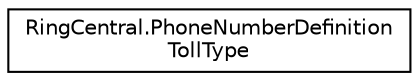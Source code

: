 digraph "Graphical Class Hierarchy"
{
 // LATEX_PDF_SIZE
  edge [fontname="Helvetica",fontsize="10",labelfontname="Helvetica",labelfontsize="10"];
  node [fontname="Helvetica",fontsize="10",shape=record];
  rankdir="LR";
  Node0 [label="RingCentral.PhoneNumberDefinition\lTollType",height=0.2,width=0.4,color="black", fillcolor="white", style="filled",URL="$classRingCentral_1_1PhoneNumberDefinitionTollType.html",tooltip="To use as selection criteria when a number to be selected from the number pool."];
}
